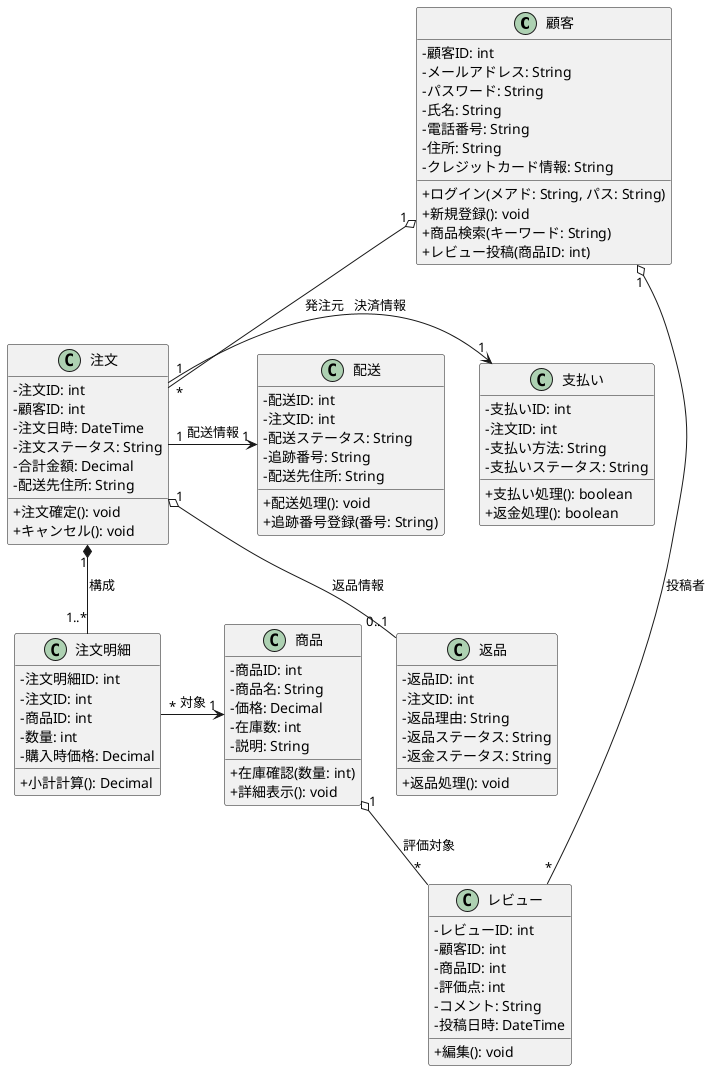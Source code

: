 @startuml Bag_systemドメインモデル図
skinparam handwritten false
skinparam classAttributeIconSize 0
skinparam defaultFontName "メイリオ"

class 顧客 {
    - 顧客ID: int
    - メールアドレス: String
    - パスワード: String
    - 氏名: String
    - 電話番号: String
    - 住所: String
    - クレジットカード情報: String
    + ログイン(メアド: String, パス: String)
    + 新規登録(): void
    + 商品検索(キーワード: String)
    + レビュー投稿(商品ID: int)
}

class 商品 {
    - 商品ID: int
    - 商品名: String
    - 価格: Decimal
    - 在庫数: int
    - 説明: String
    + 在庫確認(数量: int)
    + 詳細表示(): void
}

class 注文 {
    - 注文ID: int
    - 顧客ID: int
    - 注文日時: DateTime
    - 注文ステータス: String
    - 合計金額: Decimal
    - 配送先住所: String
    + 注文確定(): void
    + キャンセル(): void
}

class 注文明細 {
    - 注文明細ID: int
    - 注文ID: int
    - 商品ID: int
    - 数量: int
    - 購入時価格: Decimal
    + 小計計算(): Decimal
}

class レビュー {
    - レビューID: int
    - 顧客ID: int
    - 商品ID: int
    - 評価点: int
    - コメント: String
    - 投稿日時: DateTime
    + 編集(): void
}

class 支払い {
    - 支払いID: int
    - 注文ID: int
    - 支払い方法: String
    - 支払いステータス: String
    + 支払い処理(): boolean
    + 返金処理(): boolean
}

class 配送 {
    - 配送ID: int
    - 注文ID: int
    - 配送ステータス: String
    - 追跡番号: String
    - 配送先住所: String
    + 配送処理(): void
    + 追跡番号登録(番号: String)
}

class 返品 {
    - 返品ID: int
    - 注文ID: int
    - 返品理由: String
    - 返品ステータス: String
    - 返金ステータス: String
    + 返品処理(): void
}

' ====================================================================
' 関連定義 (Associations)
' ====================================================================

' 顧客 - 注文 (1対多)
顧客 "1" o-- "*" 注文 : 発注元

' 注文 - 注文明細 (1対多/コンポジション)
注文 "1" *-- "1..*" 注文明細 : 構成

' 注文明細 -> 商品 (多対1/一方向)
注文明細 "*" -> "1" 商品 : 対象

' 顧客 - レビュー (1対多)
顧客 "1" o-- "*" レビュー : 投稿者

' 商品 - レビュー (1対多)
商品 "1" o-- "*" レビュー : 評価対象

' 注文 -> 支払い (1対1/一方向)
注文 "1" -> "1" 支払い : 決済情報

' 注文 -> 配送 (1対1/一方向)
注文 "1" -> "1" 配送 : 配送情報

' 注文 - 返品 (1対0..1)
注文 "1" o-- "0..1" 返品 : 返品情報

@enduml